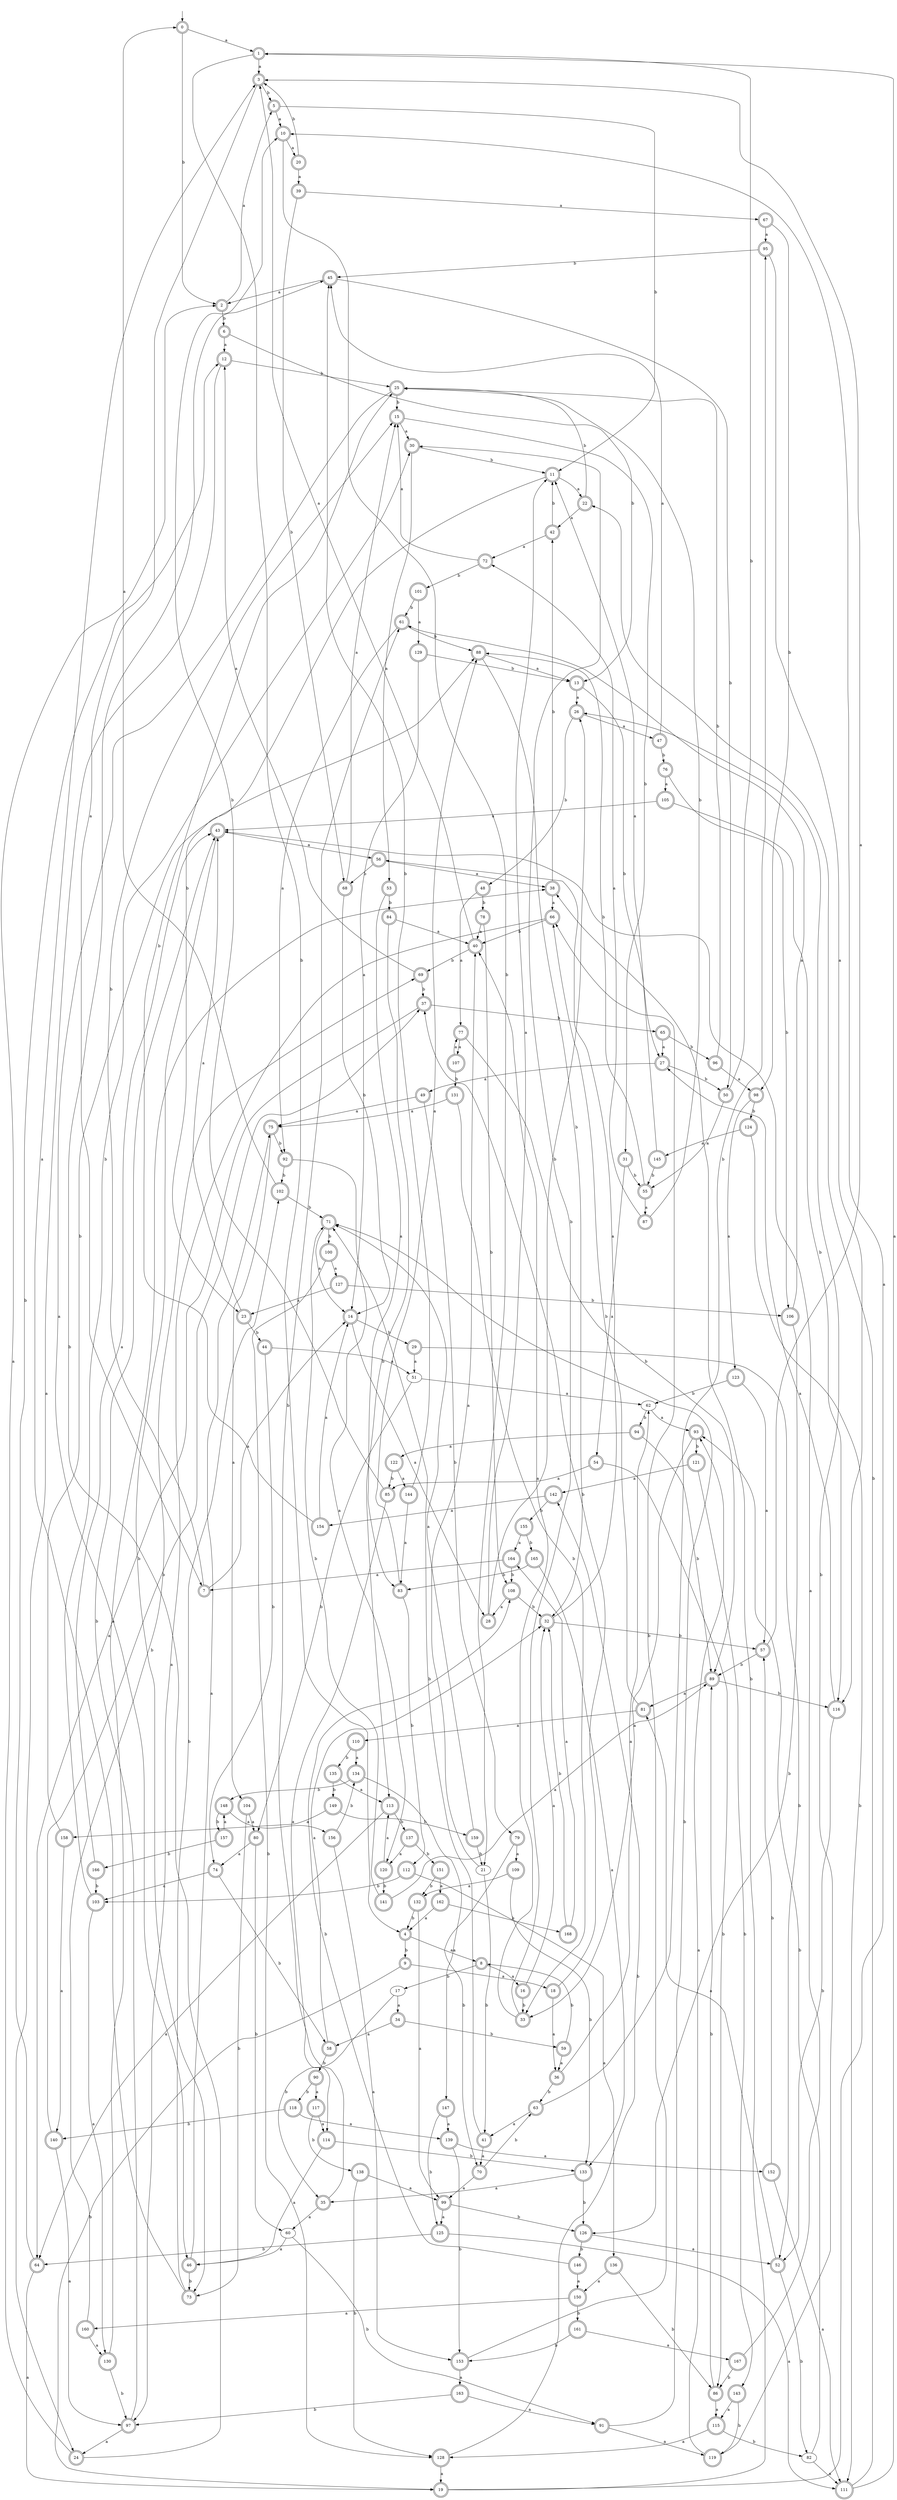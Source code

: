digraph RandomDFA {
  __start0 [label="", shape=none];
  __start0 -> 0 [label=""];
  0 [shape=circle] [shape=doublecircle]
  0 -> 1 [label="a"]
  0 -> 2 [label="b"]
  1 [shape=doublecircle]
  1 -> 3 [label="a"]
  1 -> 4 [label="b"]
  2 [shape=doublecircle]
  2 -> 5 [label="a"]
  2 -> 6 [label="b"]
  3 [shape=doublecircle]
  3 -> 7 [label="a"]
  3 -> 5 [label="b"]
  4 [shape=doublecircle]
  4 -> 8 [label="a"]
  4 -> 9 [label="b"]
  5 [shape=doublecircle]
  5 -> 10 [label="a"]
  5 -> 11 [label="b"]
  6 [shape=doublecircle]
  6 -> 12 [label="a"]
  6 -> 13 [label="b"]
  7 [shape=doublecircle]
  7 -> 14 [label="a"]
  7 -> 15 [label="b"]
  8 [shape=doublecircle]
  8 -> 16 [label="a"]
  8 -> 17 [label="b"]
  9 [shape=doublecircle]
  9 -> 18 [label="a"]
  9 -> 19 [label="b"]
  10 [shape=doublecircle]
  10 -> 20 [label="a"]
  10 -> 21 [label="b"]
  11 [shape=doublecircle]
  11 -> 22 [label="a"]
  11 -> 23 [label="b"]
  12 [shape=doublecircle]
  12 -> 24 [label="a"]
  12 -> 25 [label="b"]
  13 [shape=doublecircle]
  13 -> 26 [label="a"]
  13 -> 27 [label="b"]
  14 [shape=doublecircle]
  14 -> 28 [label="a"]
  14 -> 29 [label="b"]
  15 [shape=doublecircle]
  15 -> 30 [label="a"]
  15 -> 31 [label="b"]
  16 [shape=doublecircle]
  16 -> 32 [label="a"]
  16 -> 33 [label="b"]
  17
  17 -> 34 [label="a"]
  17 -> 35 [label="b"]
  18 [shape=doublecircle]
  18 -> 36 [label="a"]
  18 -> 37 [label="b"]
  19 [shape=doublecircle]
  19 -> 10 [label="a"]
  19 -> 38 [label="b"]
  20 [shape=doublecircle]
  20 -> 39 [label="a"]
  20 -> 3 [label="b"]
  21
  21 -> 40 [label="a"]
  21 -> 41 [label="b"]
  22 [shape=doublecircle]
  22 -> 42 [label="a"]
  22 -> 25 [label="b"]
  23 [shape=doublecircle]
  23 -> 43 [label="a"]
  23 -> 44 [label="b"]
  24 [shape=doublecircle]
  24 -> 2 [label="a"]
  24 -> 45 [label="b"]
  25 [shape=doublecircle]
  25 -> 46 [label="a"]
  25 -> 15 [label="b"]
  26 [shape=doublecircle]
  26 -> 47 [label="a"]
  26 -> 48 [label="b"]
  27 [shape=doublecircle]
  27 -> 49 [label="a"]
  27 -> 50 [label="b"]
  28 [shape=doublecircle]
  28 -> 11 [label="a"]
  28 -> 26 [label="b"]
  29 [shape=doublecircle]
  29 -> 51 [label="a"]
  29 -> 52 [label="b"]
  30 [shape=doublecircle]
  30 -> 53 [label="a"]
  30 -> 11 [label="b"]
  31 [shape=doublecircle]
  31 -> 54 [label="a"]
  31 -> 55 [label="b"]
  32 [shape=doublecircle]
  32 -> 56 [label="a"]
  32 -> 57 [label="b"]
  33 [shape=doublecircle]
  33 -> 40 [label="a"]
  33 -> 30 [label="b"]
  34 [shape=doublecircle]
  34 -> 58 [label="a"]
  34 -> 59 [label="b"]
  35 [shape=doublecircle]
  35 -> 60 [label="a"]
  35 -> 61 [label="b"]
  36 [shape=doublecircle]
  36 -> 62 [label="a"]
  36 -> 63 [label="b"]
  37 [shape=doublecircle]
  37 -> 64 [label="a"]
  37 -> 65 [label="b"]
  38 [shape=doublecircle]
  38 -> 66 [label="a"]
  38 -> 42 [label="b"]
  39 [shape=doublecircle]
  39 -> 67 [label="a"]
  39 -> 68 [label="b"]
  40 [shape=doublecircle]
  40 -> 3 [label="a"]
  40 -> 69 [label="b"]
  41 [shape=doublecircle]
  41 -> 70 [label="a"]
  41 -> 71 [label="b"]
  42 [shape=doublecircle]
  42 -> 72 [label="a"]
  42 -> 11 [label="b"]
  43 [shape=doublecircle]
  43 -> 56 [label="a"]
  43 -> 73 [label="b"]
  44 [shape=doublecircle]
  44 -> 51 [label="a"]
  44 -> 74 [label="b"]
  45 [shape=doublecircle]
  45 -> 2 [label="a"]
  45 -> 50 [label="b"]
  46 [shape=doublecircle]
  46 -> 75 [label="a"]
  46 -> 73 [label="b"]
  47 [shape=doublecircle]
  47 -> 45 [label="a"]
  47 -> 76 [label="b"]
  48 [shape=doublecircle]
  48 -> 77 [label="a"]
  48 -> 78 [label="b"]
  49 [shape=doublecircle]
  49 -> 75 [label="a"]
  49 -> 79 [label="b"]
  50 [shape=doublecircle]
  50 -> 55 [label="a"]
  50 -> 1 [label="b"]
  51
  51 -> 62 [label="a"]
  51 -> 80 [label="b"]
  52 [shape=doublecircle]
  52 -> 81 [label="a"]
  52 -> 82 [label="b"]
  53 [shape=doublecircle]
  53 -> 83 [label="a"]
  53 -> 84 [label="b"]
  54 [shape=doublecircle]
  54 -> 85 [label="a"]
  54 -> 86 [label="b"]
  55 [shape=doublecircle]
  55 -> 87 [label="a"]
  55 -> 88 [label="b"]
  56 [shape=doublecircle]
  56 -> 38 [label="a"]
  56 -> 68 [label="b"]
  57 [shape=doublecircle]
  57 -> 3 [label="a"]
  57 -> 89 [label="b"]
  58 [shape=doublecircle]
  58 -> 32 [label="a"]
  58 -> 90 [label="b"]
  59 [shape=doublecircle]
  59 -> 36 [label="a"]
  59 -> 8 [label="b"]
  60
  60 -> 46 [label="a"]
  60 -> 91 [label="b"]
  61 [shape=doublecircle]
  61 -> 92 [label="a"]
  61 -> 88 [label="b"]
  62
  62 -> 93 [label="a"]
  62 -> 94 [label="b"]
  63 [shape=doublecircle]
  63 -> 41 [label="a"]
  63 -> 95 [label="b"]
  64 [shape=doublecircle]
  64 -> 19 [label="a"]
  64 -> 12 [label="b"]
  65 [shape=doublecircle]
  65 -> 27 [label="a"]
  65 -> 96 [label="b"]
  66 [shape=doublecircle]
  66 -> 97 [label="a"]
  66 -> 40 [label="b"]
  67 [shape=doublecircle]
  67 -> 95 [label="a"]
  67 -> 98 [label="b"]
  68 [shape=doublecircle]
  68 -> 15 [label="a"]
  68 -> 14 [label="b"]
  69 [shape=doublecircle]
  69 -> 12 [label="a"]
  69 -> 37 [label="b"]
  70 [shape=doublecircle]
  70 -> 99 [label="a"]
  70 -> 63 [label="b"]
  71 [shape=doublecircle]
  71 -> 14 [label="a"]
  71 -> 100 [label="b"]
  72 [shape=doublecircle]
  72 -> 15 [label="a"]
  72 -> 101 [label="b"]
  73 [shape=doublecircle]
  73 -> 3 [label="a"]
  73 -> 102 [label="b"]
  74 [shape=doublecircle]
  74 -> 103 [label="a"]
  74 -> 58 [label="b"]
  75 [shape=doublecircle]
  75 -> 104 [label="a"]
  75 -> 92 [label="b"]
  76 [shape=doublecircle]
  76 -> 105 [label="a"]
  76 -> 106 [label="b"]
  77 [shape=doublecircle]
  77 -> 107 [label="a"]
  77 -> 89 [label="b"]
  78 [shape=doublecircle]
  78 -> 40 [label="a"]
  78 -> 108 [label="b"]
  79 [shape=doublecircle]
  79 -> 109 [label="a"]
  79 -> 70 [label="b"]
  80 [shape=doublecircle]
  80 -> 74 [label="a"]
  80 -> 60 [label="b"]
  81 [shape=doublecircle]
  81 -> 110 [label="a"]
  81 -> 66 [label="b"]
  82
  82 -> 111 [label="a"]
  82 -> 93 [label="b"]
  83 [shape=doublecircle]
  83 -> 88 [label="a"]
  83 -> 112 [label="b"]
  84 [shape=doublecircle]
  84 -> 40 [label="a"]
  84 -> 113 [label="b"]
  85 [shape=doublecircle]
  85 -> 114 [label="a"]
  85 -> 10 [label="b"]
  86 [shape=doublecircle]
  86 -> 115 [label="a"]
  86 -> 89 [label="b"]
  87 [shape=doublecircle]
  87 -> 72 [label="a"]
  87 -> 25 [label="b"]
  88 [shape=doublecircle]
  88 -> 13 [label="a"]
  88 -> 32 [label="b"]
  89 [shape=doublecircle]
  89 -> 81 [label="a"]
  89 -> 116 [label="b"]
  90 [shape=doublecircle]
  90 -> 117 [label="a"]
  90 -> 118 [label="b"]
  91 [shape=doublecircle]
  91 -> 119 [label="a"]
  91 -> 71 [label="b"]
  92 [shape=doublecircle]
  92 -> 120 [label="a"]
  92 -> 102 [label="b"]
  93 [shape=doublecircle]
  93 -> 33 [label="a"]
  93 -> 121 [label="b"]
  94 [shape=doublecircle]
  94 -> 122 [label="a"]
  94 -> 89 [label="b"]
  95 [shape=doublecircle]
  95 -> 116 [label="a"]
  95 -> 45 [label="b"]
  96 [shape=doublecircle]
  96 -> 98 [label="a"]
  96 -> 25 [label="b"]
  97 [shape=doublecircle]
  97 -> 24 [label="a"]
  97 -> 43 [label="b"]
  98 [shape=doublecircle]
  98 -> 123 [label="a"]
  98 -> 124 [label="b"]
  99 [shape=doublecircle]
  99 -> 125 [label="a"]
  99 -> 126 [label="b"]
  100 [shape=doublecircle]
  100 -> 127 [label="a"]
  100 -> 128 [label="b"]
  101 [shape=doublecircle]
  101 -> 129 [label="a"]
  101 -> 61 [label="b"]
  102 [shape=doublecircle]
  102 -> 0 [label="a"]
  102 -> 71 [label="b"]
  103 [shape=doublecircle]
  103 -> 130 [label="a"]
  103 -> 30 [label="b"]
  104 [shape=doublecircle]
  104 -> 80 [label="a"]
  104 -> 73 [label="b"]
  105 [shape=doublecircle]
  105 -> 43 [label="a"]
  105 -> 116 [label="b"]
  106 [shape=doublecircle]
  106 -> 61 [label="a"]
  106 -> 126 [label="b"]
  107 [shape=doublecircle]
  107 -> 77 [label="a"]
  107 -> 131 [label="b"]
  108 [shape=doublecircle]
  108 -> 28 [label="a"]
  108 -> 32 [label="b"]
  109 [shape=doublecircle]
  109 -> 132 [label="a"]
  109 -> 133 [label="b"]
  110 [shape=doublecircle]
  110 -> 134 [label="a"]
  110 -> 135 [label="b"]
  111 [shape=doublecircle]
  111 -> 1 [label="a"]
  111 -> 22 [label="b"]
  112 [shape=doublecircle]
  112 -> 136 [label="a"]
  112 -> 103 [label="b"]
  113 [shape=doublecircle]
  113 -> 64 [label="a"]
  113 -> 137 [label="b"]
  114 [shape=doublecircle]
  114 -> 46 [label="a"]
  114 -> 133 [label="b"]
  115 [shape=doublecircle]
  115 -> 128 [label="a"]
  115 -> 82 [label="b"]
  116 [shape=doublecircle]
  116 -> 27 [label="a"]
  116 -> 52 [label="b"]
  117 [shape=doublecircle]
  117 -> 114 [label="a"]
  117 -> 138 [label="b"]
  118 [shape=doublecircle]
  118 -> 139 [label="a"]
  118 -> 140 [label="b"]
  119 [shape=doublecircle]
  119 -> 93 [label="a"]
  119 -> 26 [label="b"]
  120 [shape=doublecircle]
  120 -> 113 [label="a"]
  120 -> 141 [label="b"]
  121 [shape=doublecircle]
  121 -> 142 [label="a"]
  121 -> 143 [label="b"]
  122 [shape=doublecircle]
  122 -> 144 [label="a"]
  122 -> 85 [label="b"]
  123 [shape=doublecircle]
  123 -> 57 [label="a"]
  123 -> 62 [label="b"]
  124 [shape=doublecircle]
  124 -> 145 [label="a"]
  124 -> 111 [label="b"]
  125 [shape=doublecircle]
  125 -> 111 [label="a"]
  125 -> 64 [label="b"]
  126 [shape=doublecircle]
  126 -> 52 [label="a"]
  126 -> 146 [label="b"]
  127 [shape=doublecircle]
  127 -> 23 [label="a"]
  127 -> 106 [label="b"]
  128 [shape=doublecircle]
  128 -> 19 [label="a"]
  128 -> 142 [label="b"]
  129 [shape=doublecircle]
  129 -> 14 [label="a"]
  129 -> 13 [label="b"]
  130 [shape=doublecircle]
  130 -> 38 [label="a"]
  130 -> 97 [label="b"]
  131 [shape=doublecircle]
  131 -> 75 [label="a"]
  131 -> 33 [label="b"]
  132 [shape=doublecircle]
  132 -> 99 [label="a"]
  132 -> 4 [label="b"]
  133 [shape=doublecircle]
  133 -> 35 [label="a"]
  133 -> 126 [label="b"]
  134 [shape=doublecircle]
  134 -> 147 [label="a"]
  134 -> 148 [label="b"]
  135 [shape=doublecircle]
  135 -> 113 [label="a"]
  135 -> 149 [label="b"]
  136 [shape=doublecircle]
  136 -> 150 [label="a"]
  136 -> 86 [label="b"]
  137 [shape=doublecircle]
  137 -> 120 [label="a"]
  137 -> 151 [label="b"]
  138 [shape=doublecircle]
  138 -> 99 [label="a"]
  138 -> 128 [label="b"]
  139 [shape=doublecircle]
  139 -> 152 [label="a"]
  139 -> 153 [label="b"]
  140 [shape=doublecircle]
  140 -> 97 [label="a"]
  140 -> 37 [label="b"]
  141 [shape=doublecircle]
  141 -> 89 [label="a"]
  141 -> 71 [label="b"]
  142 [shape=doublecircle]
  142 -> 154 [label="a"]
  142 -> 155 [label="b"]
  143 [shape=doublecircle]
  143 -> 115 [label="a"]
  143 -> 119 [label="b"]
  144 [shape=doublecircle]
  144 -> 83 [label="a"]
  144 -> 45 [label="b"]
  145 [shape=doublecircle]
  145 -> 11 [label="a"]
  145 -> 55 [label="b"]
  146 [shape=doublecircle]
  146 -> 150 [label="a"]
  146 -> 108 [label="b"]
  147 [shape=doublecircle]
  147 -> 139 [label="a"]
  147 -> 125 [label="b"]
  148 [shape=doublecircle]
  148 -> 156 [label="a"]
  148 -> 157 [label="b"]
  149 [shape=doublecircle]
  149 -> 158 [label="a"]
  149 -> 159 [label="b"]
  150 [shape=doublecircle]
  150 -> 160 [label="a"]
  150 -> 161 [label="b"]
  151 [shape=doublecircle]
  151 -> 162 [label="a"]
  151 -> 132 [label="b"]
  152 [shape=doublecircle]
  152 -> 111 [label="a"]
  152 -> 57 [label="b"]
  153 [shape=doublecircle]
  153 -> 163 [label="a"]
  153 -> 66 [label="b"]
  154 [shape=doublecircle]
  154 -> 14 [label="a"]
  154 -> 25 [label="b"]
  155 [shape=doublecircle]
  155 -> 164 [label="a"]
  155 -> 165 [label="b"]
  156 [shape=doublecircle]
  156 -> 153 [label="a"]
  156 -> 134 [label="b"]
  157 [shape=doublecircle]
  157 -> 148 [label="a"]
  157 -> 166 [label="b"]
  158 [shape=doublecircle]
  158 -> 140 [label="a"]
  158 -> 88 [label="b"]
  159 [shape=doublecircle]
  159 -> 71 [label="a"]
  159 -> 21 [label="b"]
  160 [shape=doublecircle]
  160 -> 130 [label="a"]
  160 -> 69 [label="b"]
  161 [shape=doublecircle]
  161 -> 167 [label="a"]
  161 -> 153 [label="b"]
  162 [shape=doublecircle]
  162 -> 4 [label="a"]
  162 -> 168 [label="b"]
  163 [shape=doublecircle]
  163 -> 91 [label="a"]
  163 -> 97 [label="b"]
  164 [shape=doublecircle]
  164 -> 7 [label="a"]
  164 -> 108 [label="b"]
  165 [shape=doublecircle]
  165 -> 133 [label="a"]
  165 -> 83 [label="b"]
  166 [shape=doublecircle]
  166 -> 43 [label="a"]
  166 -> 103 [label="b"]
  167 [shape=doublecircle]
  167 -> 43 [label="a"]
  167 -> 86 [label="b"]
  168 [shape=doublecircle]
  168 -> 164 [label="a"]
  168 -> 32 [label="b"]
}
